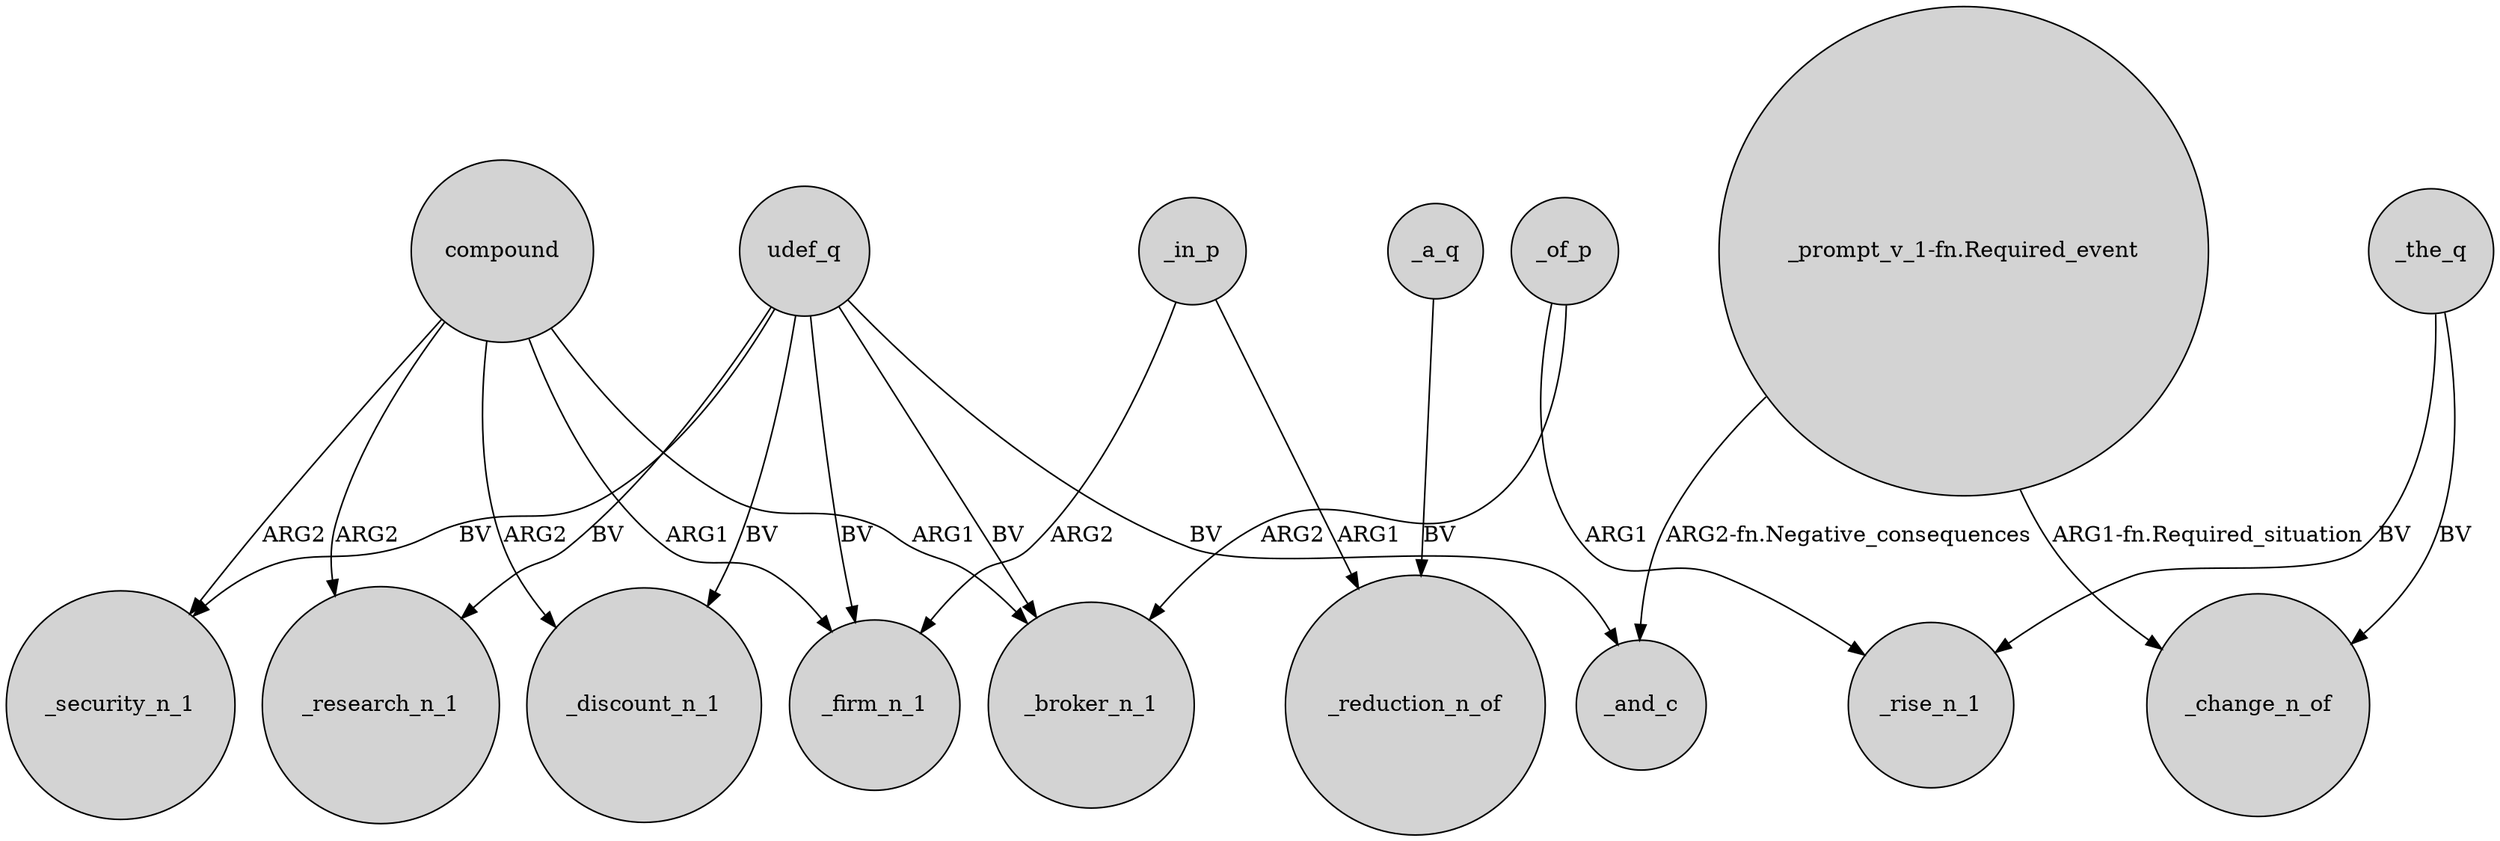 digraph {
	node [shape=circle style=filled]
	udef_q -> _broker_n_1 [label=BV]
	udef_q -> _discount_n_1 [label=BV]
	"_prompt_v_1-fn.Required_event" -> _and_c [label="ARG2-fn.Negative_consequences"]
	compound -> _broker_n_1 [label=ARG1]
	_in_p -> _firm_n_1 [label=ARG2]
	_of_p -> _broker_n_1 [label=ARG2]
	udef_q -> _and_c [label=BV]
	udef_q -> _security_n_1 [label=BV]
	udef_q -> _firm_n_1 [label=BV]
	compound -> _research_n_1 [label=ARG2]
	_the_q -> _rise_n_1 [label=BV]
	_the_q -> _change_n_of [label=BV]
	udef_q -> _research_n_1 [label=BV]
	compound -> _firm_n_1 [label=ARG1]
	_of_p -> _rise_n_1 [label=ARG1]
	"_prompt_v_1-fn.Required_event" -> _change_n_of [label="ARG1-fn.Required_situation"]
	_a_q -> _reduction_n_of [label=BV]
	compound -> _security_n_1 [label=ARG2]
	compound -> _discount_n_1 [label=ARG2]
	_in_p -> _reduction_n_of [label=ARG1]
}
